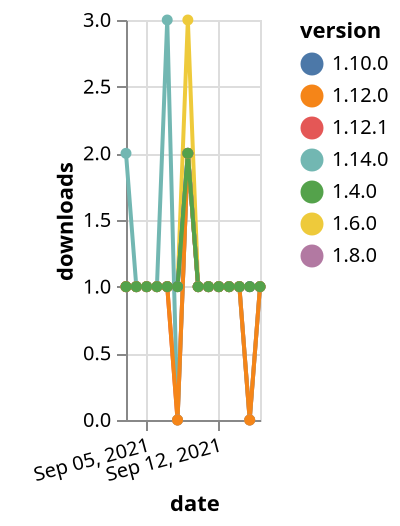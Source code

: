 {"$schema": "https://vega.github.io/schema/vega-lite/v5.json", "description": "A simple bar chart with embedded data.", "data": {"values": [{"date": "2021-09-03", "total": 368, "delta": 1, "version": "1.6.0"}, {"date": "2021-09-04", "total": 369, "delta": 1, "version": "1.6.0"}, {"date": "2021-09-05", "total": 370, "delta": 1, "version": "1.6.0"}, {"date": "2021-09-06", "total": 371, "delta": 1, "version": "1.6.0"}, {"date": "2021-09-07", "total": 372, "delta": 1, "version": "1.6.0"}, {"date": "2021-09-08", "total": 373, "delta": 1, "version": "1.6.0"}, {"date": "2021-09-09", "total": 376, "delta": 3, "version": "1.6.0"}, {"date": "2021-09-10", "total": 377, "delta": 1, "version": "1.6.0"}, {"date": "2021-09-11", "total": 378, "delta": 1, "version": "1.6.0"}, {"date": "2021-09-12", "total": 379, "delta": 1, "version": "1.6.0"}, {"date": "2021-09-13", "total": 380, "delta": 1, "version": "1.6.0"}, {"date": "2021-09-14", "total": 381, "delta": 1, "version": "1.6.0"}, {"date": "2021-09-15", "total": 382, "delta": 1, "version": "1.6.0"}, {"date": "2021-09-16", "total": 383, "delta": 1, "version": "1.6.0"}, {"date": "2021-09-03", "total": 203, "delta": 1, "version": "1.8.0"}, {"date": "2021-09-04", "total": 204, "delta": 1, "version": "1.8.0"}, {"date": "2021-09-05", "total": 205, "delta": 1, "version": "1.8.0"}, {"date": "2021-09-06", "total": 206, "delta": 1, "version": "1.8.0"}, {"date": "2021-09-07", "total": 207, "delta": 1, "version": "1.8.0"}, {"date": "2021-09-08", "total": 208, "delta": 1, "version": "1.8.0"}, {"date": "2021-09-09", "total": 210, "delta": 2, "version": "1.8.0"}, {"date": "2021-09-10", "total": 211, "delta": 1, "version": "1.8.0"}, {"date": "2021-09-11", "total": 212, "delta": 1, "version": "1.8.0"}, {"date": "2021-09-12", "total": 213, "delta": 1, "version": "1.8.0"}, {"date": "2021-09-13", "total": 214, "delta": 1, "version": "1.8.0"}, {"date": "2021-09-14", "total": 215, "delta": 1, "version": "1.8.0"}, {"date": "2021-09-15", "total": 216, "delta": 1, "version": "1.8.0"}, {"date": "2021-09-16", "total": 217, "delta": 1, "version": "1.8.0"}, {"date": "2021-09-03", "total": 179, "delta": 1, "version": "1.10.0"}, {"date": "2021-09-04", "total": 180, "delta": 1, "version": "1.10.0"}, {"date": "2021-09-05", "total": 181, "delta": 1, "version": "1.10.0"}, {"date": "2021-09-06", "total": 182, "delta": 1, "version": "1.10.0"}, {"date": "2021-09-07", "total": 183, "delta": 1, "version": "1.10.0"}, {"date": "2021-09-08", "total": 184, "delta": 1, "version": "1.10.0"}, {"date": "2021-09-09", "total": 186, "delta": 2, "version": "1.10.0"}, {"date": "2021-09-10", "total": 187, "delta": 1, "version": "1.10.0"}, {"date": "2021-09-11", "total": 188, "delta": 1, "version": "1.10.0"}, {"date": "2021-09-12", "total": 189, "delta": 1, "version": "1.10.0"}, {"date": "2021-09-13", "total": 190, "delta": 1, "version": "1.10.0"}, {"date": "2021-09-14", "total": 191, "delta": 1, "version": "1.10.0"}, {"date": "2021-09-15", "total": 192, "delta": 1, "version": "1.10.0"}, {"date": "2021-09-16", "total": 193, "delta": 1, "version": "1.10.0"}, {"date": "2021-09-03", "total": 137, "delta": 1, "version": "1.12.1"}, {"date": "2021-09-04", "total": 138, "delta": 1, "version": "1.12.1"}, {"date": "2021-09-05", "total": 139, "delta": 1, "version": "1.12.1"}, {"date": "2021-09-06", "total": 140, "delta": 1, "version": "1.12.1"}, {"date": "2021-09-07", "total": 141, "delta": 1, "version": "1.12.1"}, {"date": "2021-09-08", "total": 141, "delta": 0, "version": "1.12.1"}, {"date": "2021-09-09", "total": 143, "delta": 2, "version": "1.12.1"}, {"date": "2021-09-10", "total": 144, "delta": 1, "version": "1.12.1"}, {"date": "2021-09-11", "total": 145, "delta": 1, "version": "1.12.1"}, {"date": "2021-09-12", "total": 146, "delta": 1, "version": "1.12.1"}, {"date": "2021-09-13", "total": 147, "delta": 1, "version": "1.12.1"}, {"date": "2021-09-14", "total": 148, "delta": 1, "version": "1.12.1"}, {"date": "2021-09-15", "total": 148, "delta": 0, "version": "1.12.1"}, {"date": "2021-09-16", "total": 149, "delta": 1, "version": "1.12.1"}, {"date": "2021-09-03", "total": 129, "delta": 2, "version": "1.14.0"}, {"date": "2021-09-04", "total": 130, "delta": 1, "version": "1.14.0"}, {"date": "2021-09-05", "total": 131, "delta": 1, "version": "1.14.0"}, {"date": "2021-09-06", "total": 132, "delta": 1, "version": "1.14.0"}, {"date": "2021-09-07", "total": 135, "delta": 3, "version": "1.14.0"}, {"date": "2021-09-08", "total": 135, "delta": 0, "version": "1.14.0"}, {"date": "2021-09-09", "total": 137, "delta": 2, "version": "1.14.0"}, {"date": "2021-09-10", "total": 138, "delta": 1, "version": "1.14.0"}, {"date": "2021-09-11", "total": 139, "delta": 1, "version": "1.14.0"}, {"date": "2021-09-12", "total": 140, "delta": 1, "version": "1.14.0"}, {"date": "2021-09-13", "total": 141, "delta": 1, "version": "1.14.0"}, {"date": "2021-09-14", "total": 142, "delta": 1, "version": "1.14.0"}, {"date": "2021-09-15", "total": 142, "delta": 0, "version": "1.14.0"}, {"date": "2021-09-16", "total": 143, "delta": 1, "version": "1.14.0"}, {"date": "2021-09-03", "total": 160, "delta": 1, "version": "1.12.0"}, {"date": "2021-09-04", "total": 161, "delta": 1, "version": "1.12.0"}, {"date": "2021-09-05", "total": 162, "delta": 1, "version": "1.12.0"}, {"date": "2021-09-06", "total": 163, "delta": 1, "version": "1.12.0"}, {"date": "2021-09-07", "total": 164, "delta": 1, "version": "1.12.0"}, {"date": "2021-09-08", "total": 164, "delta": 0, "version": "1.12.0"}, {"date": "2021-09-09", "total": 166, "delta": 2, "version": "1.12.0"}, {"date": "2021-09-10", "total": 167, "delta": 1, "version": "1.12.0"}, {"date": "2021-09-11", "total": 168, "delta": 1, "version": "1.12.0"}, {"date": "2021-09-12", "total": 169, "delta": 1, "version": "1.12.0"}, {"date": "2021-09-13", "total": 170, "delta": 1, "version": "1.12.0"}, {"date": "2021-09-14", "total": 171, "delta": 1, "version": "1.12.0"}, {"date": "2021-09-15", "total": 171, "delta": 0, "version": "1.12.0"}, {"date": "2021-09-16", "total": 172, "delta": 1, "version": "1.12.0"}, {"date": "2021-09-03", "total": 257, "delta": 1, "version": "1.4.0"}, {"date": "2021-09-04", "total": 258, "delta": 1, "version": "1.4.0"}, {"date": "2021-09-05", "total": 259, "delta": 1, "version": "1.4.0"}, {"date": "2021-09-06", "total": 260, "delta": 1, "version": "1.4.0"}, {"date": "2021-09-07", "total": 261, "delta": 1, "version": "1.4.0"}, {"date": "2021-09-08", "total": 262, "delta": 1, "version": "1.4.0"}, {"date": "2021-09-09", "total": 264, "delta": 2, "version": "1.4.0"}, {"date": "2021-09-10", "total": 265, "delta": 1, "version": "1.4.0"}, {"date": "2021-09-11", "total": 266, "delta": 1, "version": "1.4.0"}, {"date": "2021-09-12", "total": 267, "delta": 1, "version": "1.4.0"}, {"date": "2021-09-13", "total": 268, "delta": 1, "version": "1.4.0"}, {"date": "2021-09-14", "total": 269, "delta": 1, "version": "1.4.0"}, {"date": "2021-09-15", "total": 270, "delta": 1, "version": "1.4.0"}, {"date": "2021-09-16", "total": 271, "delta": 1, "version": "1.4.0"}]}, "width": "container", "mark": {"type": "line", "point": {"filled": true}}, "encoding": {"x": {"field": "date", "type": "temporal", "timeUnit": "yearmonthdate", "title": "date", "axis": {"labelAngle": -15}}, "y": {"field": "delta", "type": "quantitative", "title": "downloads"}, "color": {"field": "version", "type": "nominal"}, "tooltip": {"field": "delta"}}}